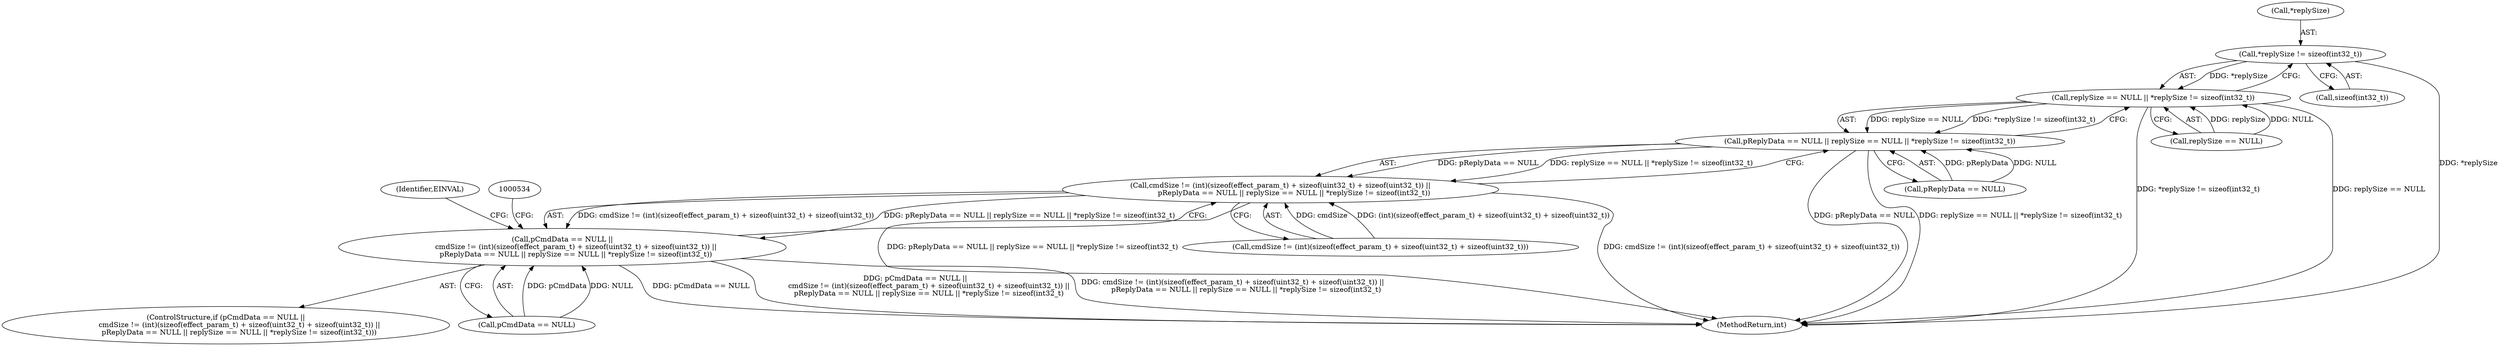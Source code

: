 digraph "0_Android_557bd7bfe6c4895faee09e46fc9b5304a956c8b7@API" {
"1000522" [label="(Call,*replySize != sizeof(int32_t))"];
"1000518" [label="(Call,replySize == NULL || *replySize != sizeof(int32_t))"];
"1000514" [label="(Call,pReplyData == NULL || replySize == NULL || *replySize != sizeof(int32_t))"];
"1000501" [label="(Call,cmdSize != (int)(sizeof(effect_param_t) + sizeof(uint32_t) + sizeof(uint32_t)) ||\n            pReplyData == NULL || replySize == NULL || *replySize != sizeof(int32_t))"];
"1000497" [label="(Call,pCmdData == NULL ||\n            cmdSize != (int)(sizeof(effect_param_t) + sizeof(uint32_t) + sizeof(uint32_t)) ||\n            pReplyData == NULL || replySize == NULL || *replySize != sizeof(int32_t))"];
"1000530" [label="(Identifier,EINVAL)"];
"1000496" [label="(ControlStructure,if (pCmdData == NULL ||\n            cmdSize != (int)(sizeof(effect_param_t) + sizeof(uint32_t) + sizeof(uint32_t)) ||\n            pReplyData == NULL || replySize == NULL || *replySize != sizeof(int32_t)))"];
"1000514" [label="(Call,pReplyData == NULL || replySize == NULL || *replySize != sizeof(int32_t))"];
"1000519" [label="(Call,replySize == NULL)"];
"1000497" [label="(Call,pCmdData == NULL ||\n            cmdSize != (int)(sizeof(effect_param_t) + sizeof(uint32_t) + sizeof(uint32_t)) ||\n            pReplyData == NULL || replySize == NULL || *replySize != sizeof(int32_t))"];
"1000525" [label="(Call,sizeof(int32_t))"];
"1000502" [label="(Call,cmdSize != (int)(sizeof(effect_param_t) + sizeof(uint32_t) + sizeof(uint32_t)))"];
"1000523" [label="(Call,*replySize)"];
"1001120" [label="(MethodReturn,int)"];
"1000498" [label="(Call,pCmdData == NULL)"];
"1000518" [label="(Call,replySize == NULL || *replySize != sizeof(int32_t))"];
"1000522" [label="(Call,*replySize != sizeof(int32_t))"];
"1000515" [label="(Call,pReplyData == NULL)"];
"1000501" [label="(Call,cmdSize != (int)(sizeof(effect_param_t) + sizeof(uint32_t) + sizeof(uint32_t)) ||\n            pReplyData == NULL || replySize == NULL || *replySize != sizeof(int32_t))"];
"1000522" -> "1000518"  [label="AST: "];
"1000522" -> "1000525"  [label="CFG: "];
"1000523" -> "1000522"  [label="AST: "];
"1000525" -> "1000522"  [label="AST: "];
"1000518" -> "1000522"  [label="CFG: "];
"1000522" -> "1001120"  [label="DDG: *replySize"];
"1000522" -> "1000518"  [label="DDG: *replySize"];
"1000518" -> "1000514"  [label="AST: "];
"1000518" -> "1000519"  [label="CFG: "];
"1000519" -> "1000518"  [label="AST: "];
"1000514" -> "1000518"  [label="CFG: "];
"1000518" -> "1001120"  [label="DDG: *replySize != sizeof(int32_t)"];
"1000518" -> "1001120"  [label="DDG: replySize == NULL"];
"1000518" -> "1000514"  [label="DDG: replySize == NULL"];
"1000518" -> "1000514"  [label="DDG: *replySize != sizeof(int32_t)"];
"1000519" -> "1000518"  [label="DDG: replySize"];
"1000519" -> "1000518"  [label="DDG: NULL"];
"1000514" -> "1000501"  [label="AST: "];
"1000514" -> "1000515"  [label="CFG: "];
"1000515" -> "1000514"  [label="AST: "];
"1000501" -> "1000514"  [label="CFG: "];
"1000514" -> "1001120"  [label="DDG: pReplyData == NULL"];
"1000514" -> "1001120"  [label="DDG: replySize == NULL || *replySize != sizeof(int32_t)"];
"1000514" -> "1000501"  [label="DDG: pReplyData == NULL"];
"1000514" -> "1000501"  [label="DDG: replySize == NULL || *replySize != sizeof(int32_t)"];
"1000515" -> "1000514"  [label="DDG: pReplyData"];
"1000515" -> "1000514"  [label="DDG: NULL"];
"1000501" -> "1000497"  [label="AST: "];
"1000501" -> "1000502"  [label="CFG: "];
"1000502" -> "1000501"  [label="AST: "];
"1000497" -> "1000501"  [label="CFG: "];
"1000501" -> "1001120"  [label="DDG: pReplyData == NULL || replySize == NULL || *replySize != sizeof(int32_t)"];
"1000501" -> "1001120"  [label="DDG: cmdSize != (int)(sizeof(effect_param_t) + sizeof(uint32_t) + sizeof(uint32_t))"];
"1000501" -> "1000497"  [label="DDG: cmdSize != (int)(sizeof(effect_param_t) + sizeof(uint32_t) + sizeof(uint32_t))"];
"1000501" -> "1000497"  [label="DDG: pReplyData == NULL || replySize == NULL || *replySize != sizeof(int32_t)"];
"1000502" -> "1000501"  [label="DDG: cmdSize"];
"1000502" -> "1000501"  [label="DDG: (int)(sizeof(effect_param_t) + sizeof(uint32_t) + sizeof(uint32_t))"];
"1000497" -> "1000496"  [label="AST: "];
"1000497" -> "1000498"  [label="CFG: "];
"1000498" -> "1000497"  [label="AST: "];
"1000530" -> "1000497"  [label="CFG: "];
"1000534" -> "1000497"  [label="CFG: "];
"1000497" -> "1001120"  [label="DDG: pCmdData == NULL"];
"1000497" -> "1001120"  [label="DDG: pCmdData == NULL ||\n            cmdSize != (int)(sizeof(effect_param_t) + sizeof(uint32_t) + sizeof(uint32_t)) ||\n            pReplyData == NULL || replySize == NULL || *replySize != sizeof(int32_t)"];
"1000497" -> "1001120"  [label="DDG: cmdSize != (int)(sizeof(effect_param_t) + sizeof(uint32_t) + sizeof(uint32_t)) ||\n            pReplyData == NULL || replySize == NULL || *replySize != sizeof(int32_t)"];
"1000498" -> "1000497"  [label="DDG: pCmdData"];
"1000498" -> "1000497"  [label="DDG: NULL"];
}
